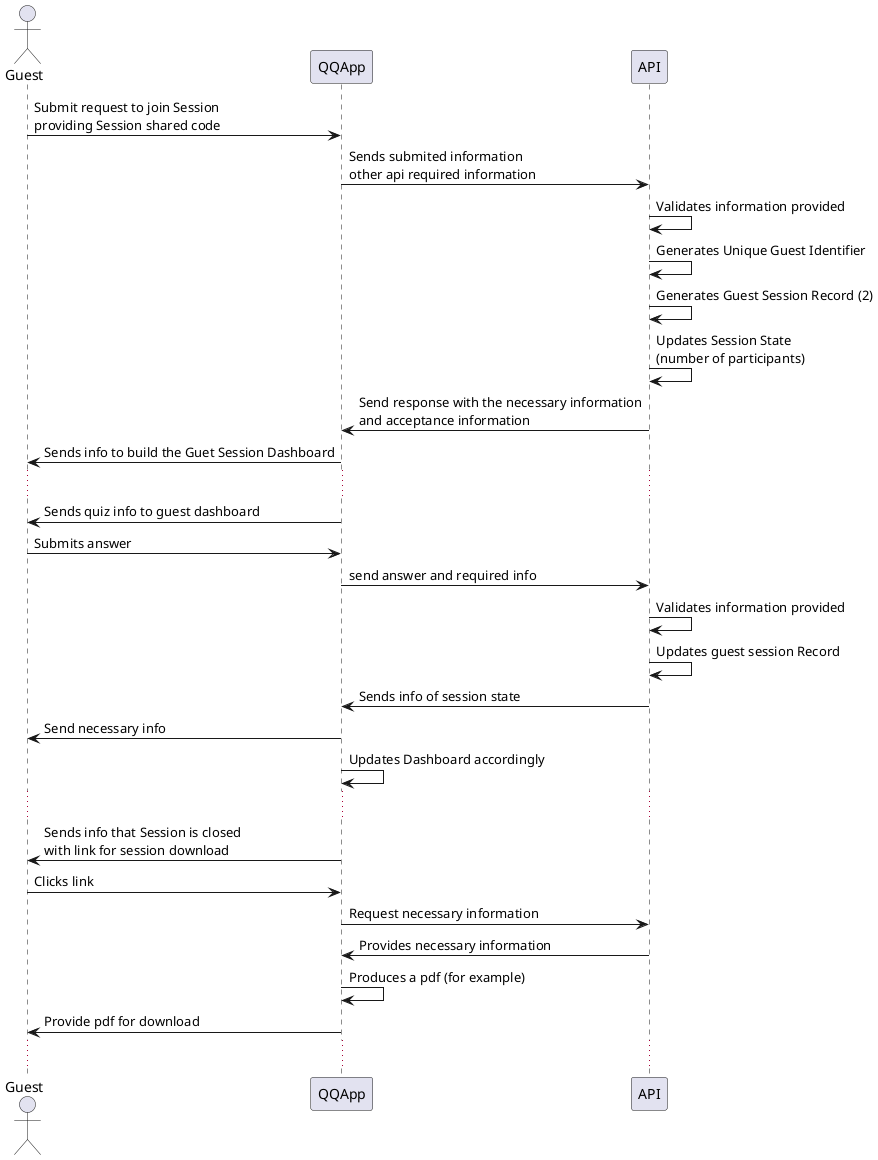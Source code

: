 @startuml SessionGuest

actor Guest as guest
participant QQApp as qq
participant API as api

guest->qq: Submit request to join Session\nproviding Session shared code
qq->api: Sends submited information\nother api required information
api->api: Validates information provided 
api->api: Generates Unique Guest Identifier
api->api: Generates Guest Session Record (2)
api->api: Updates Session State\n(number of participants)
api->qq: Send response with the necessary information\nand acceptance information
qq->guest: Sends info to build the Guet Session Dashboard
...

qq->guest: Sends quiz info to guest dashboard
guest->qq: Submits answer
qq->api: send answer and required info
api->api: Validates information provided 
api->api: Updates guest session Record
api->qq: Sends info of session state
qq->guest: Send necessary info
qq->qq: Updates Dashboard accordingly
...
qq->guest: Sends info that Session is closed\nwith link for session download
guest->qq: Clicks link
qq->api: Request necessary information
api->qq: Provides necessary information
qq->qq: Produces a pdf (for example)
qq->guest: Provide pdf for download
...

@enduml